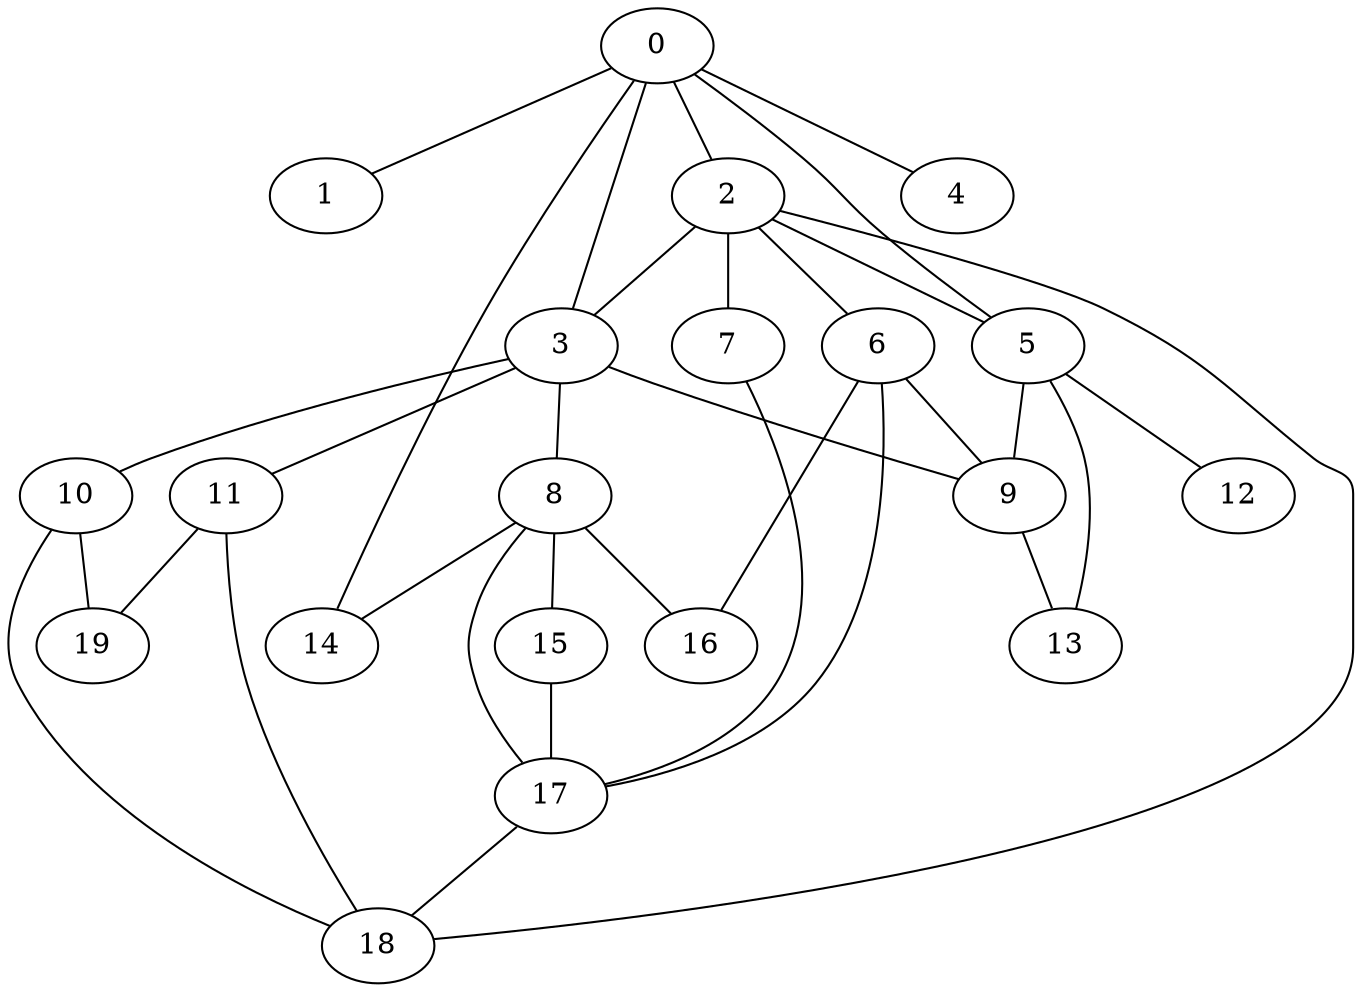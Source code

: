 graph graphname {0--1
0--2
0--3
0--4
0--5
0--14
2--3
2--5
2--6
2--7
2--18
3--8
3--9
3--10
3--11
5--9
5--12
5--13
6--9
6--16
6--17
7--17
8--14
8--15
8--16
8--17
9--13
10--18
10--19
11--18
11--19
15--17
17--18
}